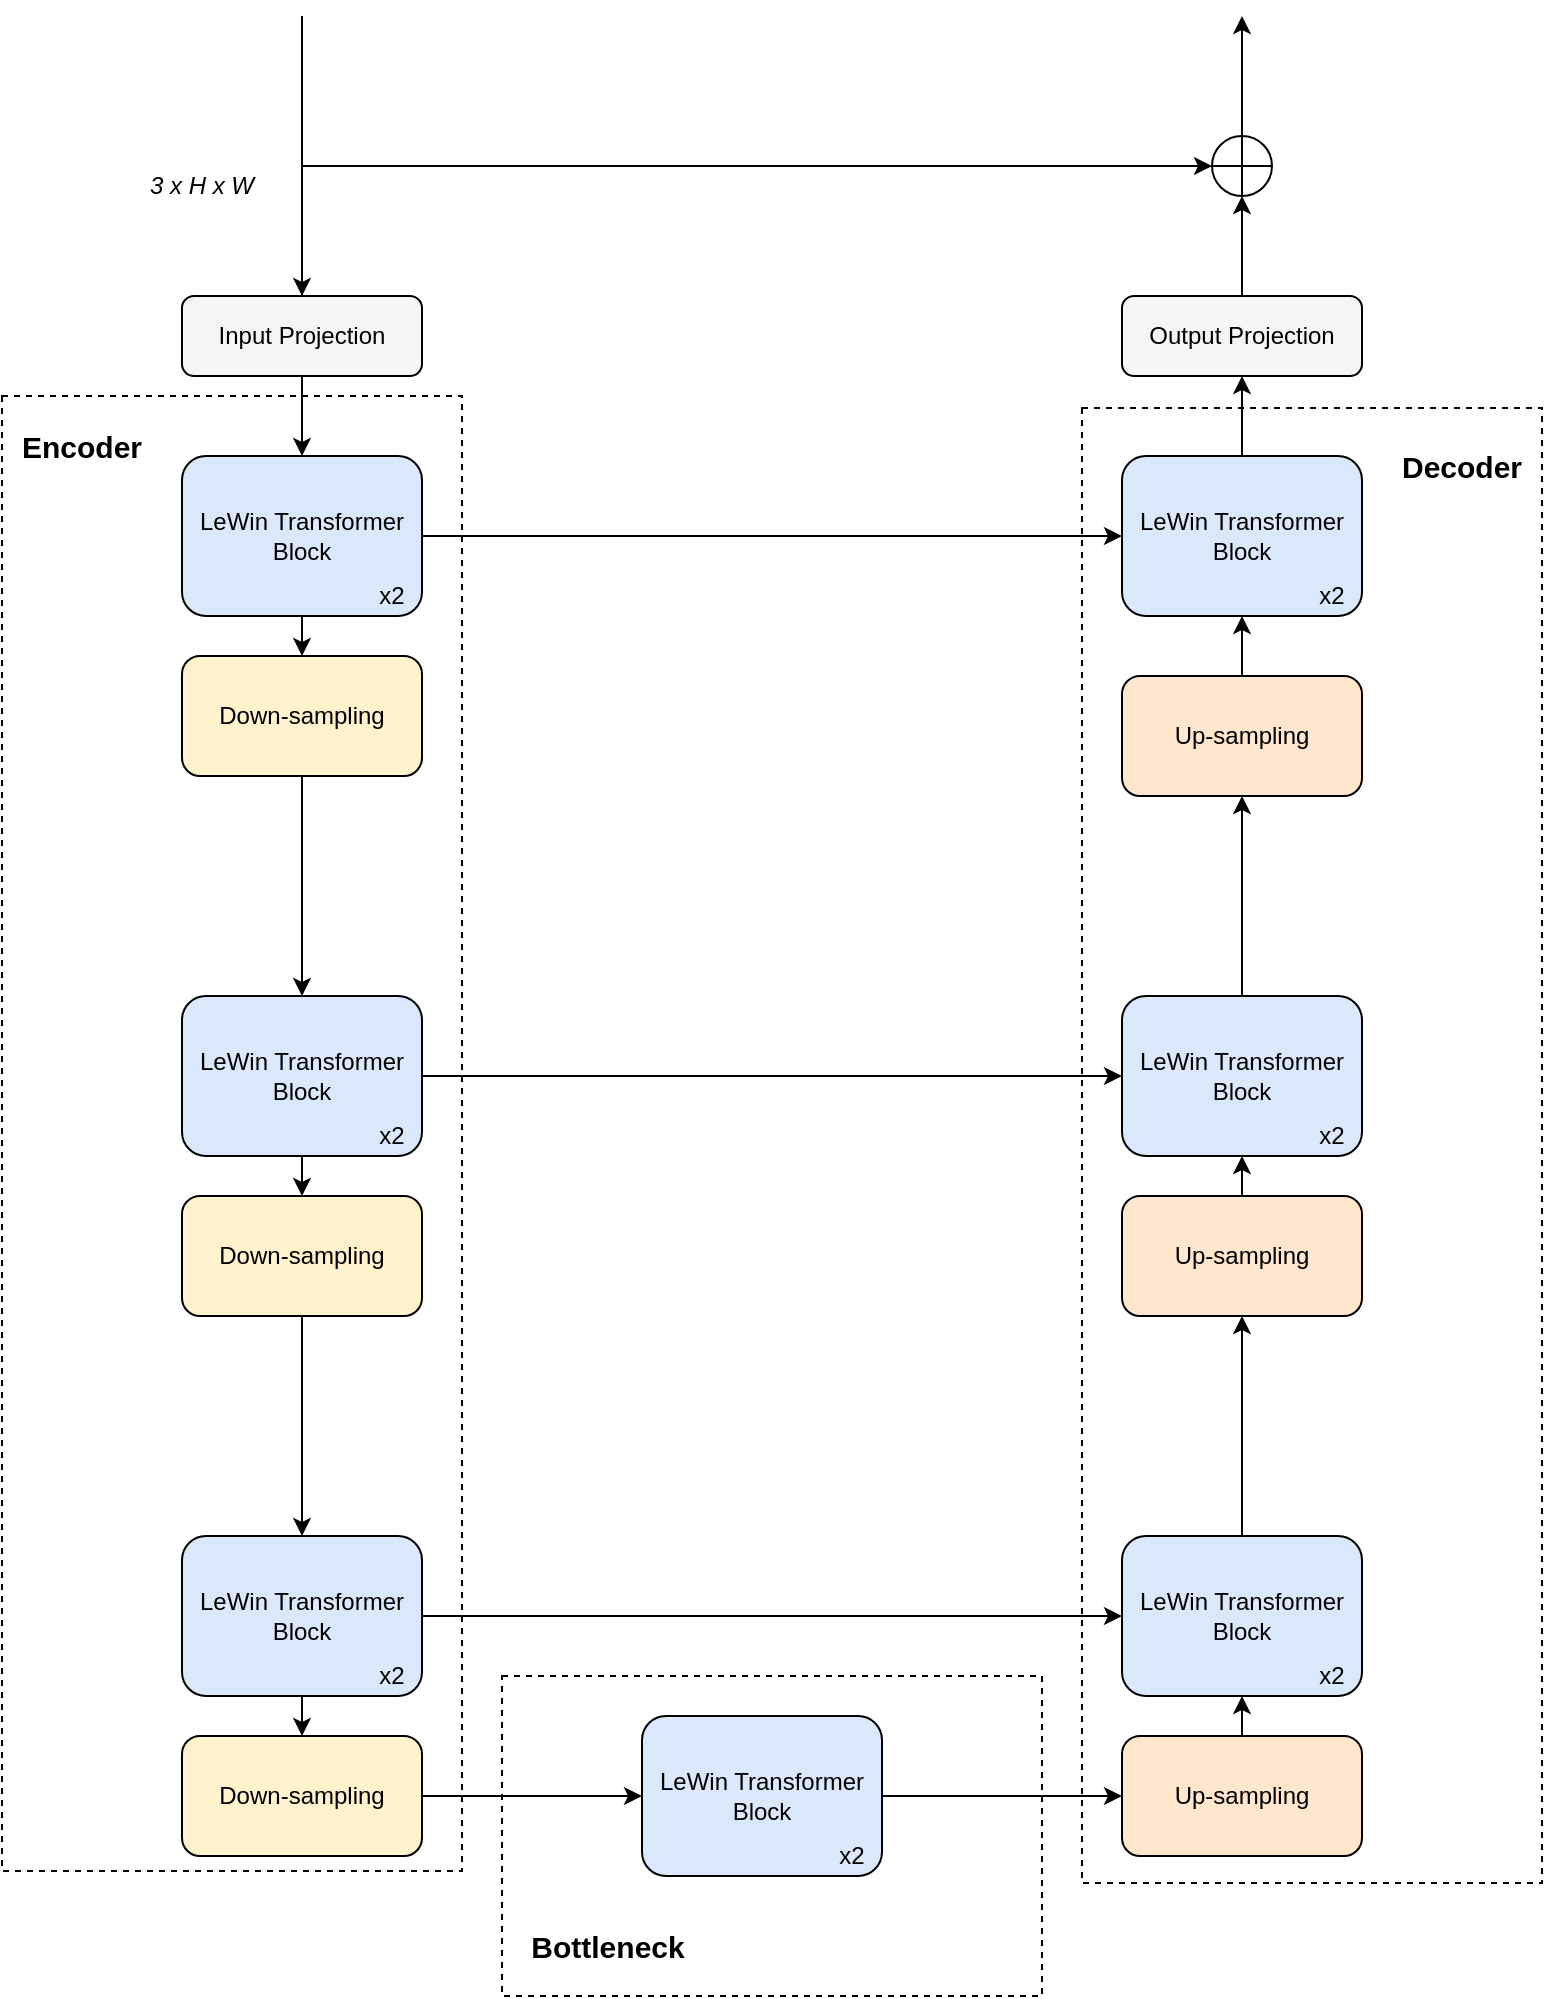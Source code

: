 <mxfile version="15.6.5" type="github">
  <diagram id="IXwqXhgnDkeGvteRUH3C" name="第 1 页">
    <mxGraphModel dx="1221" dy="1813" grid="1" gridSize="10" guides="1" tooltips="1" connect="1" arrows="1" fold="1" page="1" pageScale="1" pageWidth="827" pageHeight="1169" math="0" shadow="0">
      <root>
        <mxCell id="0" />
        <mxCell id="1" parent="0" />
        <mxCell id="MLV8fCWVCvASni8vyX7m-54" value="" style="rounded=0;whiteSpace=wrap;html=1;shadow=0;glass=0;labelBackgroundColor=none;sketch=0;fontColor=default;strokeColor=default;fillColor=none;dashed=1;" vertex="1" parent="1">
          <mxGeometry x="70" y="110" width="230" height="737.5" as="geometry" />
        </mxCell>
        <mxCell id="MLV8fCWVCvASni8vyX7m-61" value="" style="rounded=0;whiteSpace=wrap;html=1;shadow=0;glass=0;labelBackgroundColor=none;sketch=0;fontColor=default;strokeColor=default;fillColor=none;dashed=1;" vertex="1" parent="1">
          <mxGeometry x="320" y="750" width="270" height="160" as="geometry" />
        </mxCell>
        <mxCell id="MLV8fCWVCvASni8vyX7m-59" value="" style="rounded=0;whiteSpace=wrap;html=1;shadow=0;glass=0;labelBackgroundColor=none;sketch=0;fontColor=default;strokeColor=default;fillColor=none;dashed=1;" vertex="1" parent="1">
          <mxGeometry x="610" y="116" width="230" height="737.5" as="geometry" />
        </mxCell>
        <mxCell id="MLV8fCWVCvASni8vyX7m-4" value="" style="edgeStyle=orthogonalEdgeStyle;rounded=0;orthogonalLoop=1;jettySize=auto;html=1;fontColor=default;strokeColor=default;labelBackgroundColor=default;" edge="1" parent="1" source="MLV8fCWVCvASni8vyX7m-1" target="MLV8fCWVCvASni8vyX7m-3">
          <mxGeometry relative="1" as="geometry" />
        </mxCell>
        <mxCell id="MLV8fCWVCvASni8vyX7m-23" style="edgeStyle=orthogonalEdgeStyle;rounded=0;orthogonalLoop=1;jettySize=auto;html=1;exitX=0.5;exitY=0;exitDx=0;exitDy=0;labelBackgroundColor=default;fontColor=#999999;strokeColor=default;startArrow=classic;startFill=1;endArrow=none;endFill=0;" edge="1" parent="1" source="MLV8fCWVCvASni8vyX7m-1">
          <mxGeometry relative="1" as="geometry">
            <mxPoint x="220" y="-80" as="targetPoint" />
            <Array as="points">
              <mxPoint x="220" y="40" />
              <mxPoint x="220" y="40" />
            </Array>
          </mxGeometry>
        </mxCell>
        <mxCell id="MLV8fCWVCvASni8vyX7m-49" style="edgeStyle=orthogonalEdgeStyle;rounded=0;orthogonalLoop=1;jettySize=auto;html=1;exitX=0.5;exitY=0;exitDx=0;exitDy=0;entryX=0;entryY=0.5;entryDx=0;entryDy=0;labelBackgroundColor=default;fontColor=default;startArrow=none;startFill=0;endArrow=classic;endFill=1;strokeColor=default;" edge="1" parent="1" source="MLV8fCWVCvASni8vyX7m-1" target="MLV8fCWVCvASni8vyX7m-47">
          <mxGeometry relative="1" as="geometry" />
        </mxCell>
        <mxCell id="MLV8fCWVCvASni8vyX7m-1" value="Input Projection" style="rounded=1;whiteSpace=wrap;html=1;fillColor=#f5f5f5;strokeColor=default;fontColor=default;shadow=0;glass=0;sketch=0;labelBackgroundColor=none;" vertex="1" parent="1">
          <mxGeometry x="160" y="60" width="120" height="40" as="geometry" />
        </mxCell>
        <mxCell id="MLV8fCWVCvASni8vyX7m-14" style="edgeStyle=orthogonalEdgeStyle;rounded=0;orthogonalLoop=1;jettySize=auto;html=1;exitX=0.5;exitY=1;exitDx=0;exitDy=0;entryX=0.5;entryY=0;entryDx=0;entryDy=0;labelBackgroundColor=default;fontColor=default;strokeColor=default;" edge="1" parent="1" source="MLV8fCWVCvASni8vyX7m-3" target="MLV8fCWVCvASni8vyX7m-13">
          <mxGeometry relative="1" as="geometry" />
        </mxCell>
        <mxCell id="MLV8fCWVCvASni8vyX7m-51" style="edgeStyle=orthogonalEdgeStyle;rounded=0;orthogonalLoop=1;jettySize=auto;html=1;exitX=1;exitY=0.5;exitDx=0;exitDy=0;labelBackgroundColor=default;fontColor=default;startArrow=none;startFill=0;endArrow=classic;endFill=1;strokeColor=default;" edge="1" parent="1" source="MLV8fCWVCvASni8vyX7m-3" target="MLV8fCWVCvASni8vyX7m-34">
          <mxGeometry relative="1" as="geometry" />
        </mxCell>
        <mxCell id="MLV8fCWVCvASni8vyX7m-3" value="LeWin Transformer Block" style="rounded=1;whiteSpace=wrap;html=1;fillColor=#dae8fc;strokeColor=#000000;shadow=0;glass=0;sketch=0;labelBackgroundColor=none;fontColor=default;" vertex="1" parent="1">
          <mxGeometry x="160" y="140" width="120" height="80" as="geometry" />
        </mxCell>
        <mxCell id="MLV8fCWVCvASni8vyX7m-5" value="x2" style="text;html=1;strokeColor=none;fillColor=none;align=center;verticalAlign=middle;whiteSpace=wrap;rounded=0;shadow=0;glass=0;sketch=0;fontColor=default;labelBackgroundColor=none;" vertex="1" parent="1">
          <mxGeometry x="250" y="200" width="30" height="20" as="geometry" />
        </mxCell>
        <mxCell id="MLV8fCWVCvASni8vyX7m-16" style="edgeStyle=orthogonalEdgeStyle;rounded=0;orthogonalLoop=1;jettySize=auto;html=1;exitX=0.5;exitY=1;exitDx=0;exitDy=0;entryX=0.5;entryY=0;entryDx=0;entryDy=0;labelBackgroundColor=default;fontColor=default;strokeColor=default;" edge="1" parent="1" source="MLV8fCWVCvASni8vyX7m-6" target="MLV8fCWVCvASni8vyX7m-15">
          <mxGeometry relative="1" as="geometry" />
        </mxCell>
        <mxCell id="MLV8fCWVCvASni8vyX7m-52" style="edgeStyle=orthogonalEdgeStyle;rounded=0;orthogonalLoop=1;jettySize=auto;html=1;exitX=1;exitY=0.5;exitDx=0;exitDy=0;entryX=0;entryY=0.5;entryDx=0;entryDy=0;labelBackgroundColor=default;fontColor=default;startArrow=none;startFill=0;endArrow=classic;endFill=1;strokeColor=default;" edge="1" parent="1" source="MLV8fCWVCvASni8vyX7m-6" target="MLV8fCWVCvASni8vyX7m-32">
          <mxGeometry relative="1" as="geometry" />
        </mxCell>
        <mxCell id="MLV8fCWVCvASni8vyX7m-6" value="LeWin Transformer Block" style="rounded=1;whiteSpace=wrap;html=1;fillColor=#dae8fc;strokeColor=#000000;shadow=0;glass=0;sketch=0;labelBackgroundColor=none;fontColor=default;" vertex="1" parent="1">
          <mxGeometry x="160" y="410" width="120" height="80" as="geometry" />
        </mxCell>
        <mxCell id="MLV8fCWVCvASni8vyX7m-7" value="x2" style="text;html=1;strokeColor=none;fillColor=none;align=center;verticalAlign=middle;whiteSpace=wrap;rounded=0;shadow=0;glass=0;sketch=0;fontColor=default;labelBackgroundColor=none;" vertex="1" parent="1">
          <mxGeometry x="250" y="470" width="30" height="20" as="geometry" />
        </mxCell>
        <mxCell id="MLV8fCWVCvASni8vyX7m-19" style="edgeStyle=orthogonalEdgeStyle;rounded=0;orthogonalLoop=1;jettySize=auto;html=1;exitX=0.5;exitY=1;exitDx=0;exitDy=0;entryX=0.5;entryY=0;entryDx=0;entryDy=0;labelBackgroundColor=default;fontColor=default;strokeColor=default;" edge="1" parent="1" source="MLV8fCWVCvASni8vyX7m-10" target="MLV8fCWVCvASni8vyX7m-18">
          <mxGeometry relative="1" as="geometry" />
        </mxCell>
        <mxCell id="MLV8fCWVCvASni8vyX7m-53" style="edgeStyle=orthogonalEdgeStyle;rounded=0;orthogonalLoop=1;jettySize=auto;html=1;exitX=1;exitY=0.5;exitDx=0;exitDy=0;entryX=0;entryY=0.5;entryDx=0;entryDy=0;labelBackgroundColor=default;fontColor=default;startArrow=none;startFill=0;endArrow=classic;endFill=1;strokeColor=default;" edge="1" parent="1" source="MLV8fCWVCvASni8vyX7m-10" target="MLV8fCWVCvASni8vyX7m-30">
          <mxGeometry relative="1" as="geometry" />
        </mxCell>
        <mxCell id="MLV8fCWVCvASni8vyX7m-10" value="LeWin Transformer Block" style="rounded=1;whiteSpace=wrap;html=1;fillColor=#dae8fc;strokeColor=default;shadow=0;glass=0;sketch=0;labelBackgroundColor=none;fontColor=default;" vertex="1" parent="1">
          <mxGeometry x="160" y="680" width="120" height="80" as="geometry" />
        </mxCell>
        <mxCell id="MLV8fCWVCvASni8vyX7m-11" value="x2" style="text;html=1;strokeColor=none;fillColor=none;align=center;verticalAlign=middle;whiteSpace=wrap;rounded=0;shadow=0;glass=0;sketch=0;fontColor=default;labelBackgroundColor=none;" vertex="1" parent="1">
          <mxGeometry x="250" y="740" width="30" height="20" as="geometry" />
        </mxCell>
        <mxCell id="MLV8fCWVCvASni8vyX7m-21" style="edgeStyle=orthogonalEdgeStyle;rounded=0;orthogonalLoop=1;jettySize=auto;html=1;exitX=0.5;exitY=1;exitDx=0;exitDy=0;labelBackgroundColor=default;fontColor=default;strokeColor=default;" edge="1" parent="1" source="MLV8fCWVCvASni8vyX7m-13" target="MLV8fCWVCvASni8vyX7m-6">
          <mxGeometry relative="1" as="geometry" />
        </mxCell>
        <mxCell id="MLV8fCWVCvASni8vyX7m-13" value="Down-sampling" style="rounded=1;whiteSpace=wrap;html=1;shadow=0;glass=0;labelBackgroundColor=none;sketch=0;strokeColor=#000000;fillColor=#fff2cc;fontColor=default;" vertex="1" parent="1">
          <mxGeometry x="160" y="240" width="120" height="60" as="geometry" />
        </mxCell>
        <mxCell id="MLV8fCWVCvASni8vyX7m-20" style="edgeStyle=orthogonalEdgeStyle;rounded=0;orthogonalLoop=1;jettySize=auto;html=1;exitX=0.5;exitY=1;exitDx=0;exitDy=0;labelBackgroundColor=default;fontColor=default;strokeColor=default;" edge="1" parent="1" source="MLV8fCWVCvASni8vyX7m-15" target="MLV8fCWVCvASni8vyX7m-10">
          <mxGeometry relative="1" as="geometry" />
        </mxCell>
        <mxCell id="MLV8fCWVCvASni8vyX7m-15" value="Down-sampling" style="rounded=1;whiteSpace=wrap;html=1;shadow=0;glass=0;labelBackgroundColor=none;sketch=0;strokeColor=#000000;fillColor=#fff2cc;fontColor=default;" vertex="1" parent="1">
          <mxGeometry x="160" y="510" width="120" height="60" as="geometry" />
        </mxCell>
        <mxCell id="MLV8fCWVCvASni8vyX7m-27" style="edgeStyle=orthogonalEdgeStyle;rounded=0;orthogonalLoop=1;jettySize=auto;html=1;exitX=1;exitY=0.5;exitDx=0;exitDy=0;labelBackgroundColor=default;fontColor=default;startArrow=none;startFill=0;endArrow=classic;endFill=1;strokeColor=default;" edge="1" parent="1" source="MLV8fCWVCvASni8vyX7m-18" target="MLV8fCWVCvASni8vyX7m-25">
          <mxGeometry relative="1" as="geometry" />
        </mxCell>
        <mxCell id="MLV8fCWVCvASni8vyX7m-18" value="Down-sampling" style="rounded=1;whiteSpace=wrap;html=1;shadow=0;glass=0;labelBackgroundColor=none;sketch=0;strokeColor=#000000;fillColor=#fff2cc;fontColor=default;" vertex="1" parent="1">
          <mxGeometry x="160" y="780" width="120" height="60" as="geometry" />
        </mxCell>
        <mxCell id="MLV8fCWVCvASni8vyX7m-22" value="&lt;i&gt;&lt;font&gt;3 x H x W&lt;/font&gt;&lt;/i&gt;" style="text;html=1;strokeColor=none;fillColor=none;align=center;verticalAlign=middle;whiteSpace=wrap;rounded=0;shadow=0;glass=0;labelBackgroundColor=none;sketch=0;fontColor=default;" vertex="1" parent="1">
          <mxGeometry x="140" y="-10" width="60" height="30" as="geometry" />
        </mxCell>
        <mxCell id="MLV8fCWVCvASni8vyX7m-29" style="edgeStyle=orthogonalEdgeStyle;rounded=0;orthogonalLoop=1;jettySize=auto;html=1;exitX=1;exitY=0.5;exitDx=0;exitDy=0;labelBackgroundColor=default;fontColor=default;startArrow=none;startFill=0;endArrow=classic;endFill=1;strokeColor=default;" edge="1" parent="1" source="MLV8fCWVCvASni8vyX7m-25" target="MLV8fCWVCvASni8vyX7m-28">
          <mxGeometry relative="1" as="geometry" />
        </mxCell>
        <mxCell id="MLV8fCWVCvASni8vyX7m-25" value="LeWin Transformer Block" style="rounded=1;whiteSpace=wrap;html=1;fillColor=#dae8fc;strokeColor=default;shadow=0;glass=0;sketch=0;labelBackgroundColor=none;fontColor=default;" vertex="1" parent="1">
          <mxGeometry x="390" y="770" width="120" height="80" as="geometry" />
        </mxCell>
        <mxCell id="MLV8fCWVCvASni8vyX7m-26" value="x2" style="text;html=1;strokeColor=none;fillColor=none;align=center;verticalAlign=middle;whiteSpace=wrap;rounded=0;shadow=0;glass=0;sketch=0;fontColor=default;labelBackgroundColor=none;" vertex="1" parent="1">
          <mxGeometry x="480" y="830" width="30" height="20" as="geometry" />
        </mxCell>
        <mxCell id="MLV8fCWVCvASni8vyX7m-37" style="edgeStyle=orthogonalEdgeStyle;rounded=0;orthogonalLoop=1;jettySize=auto;html=1;exitX=0.5;exitY=0;exitDx=0;exitDy=0;entryX=0.5;entryY=1;entryDx=0;entryDy=0;labelBackgroundColor=default;fontColor=default;startArrow=none;startFill=0;endArrow=classic;endFill=1;strokeColor=default;" edge="1" parent="1" source="MLV8fCWVCvASni8vyX7m-28" target="MLV8fCWVCvASni8vyX7m-30">
          <mxGeometry relative="1" as="geometry" />
        </mxCell>
        <mxCell id="MLV8fCWVCvASni8vyX7m-28" value="Up-sampling" style="rounded=1;whiteSpace=wrap;html=1;shadow=0;glass=0;labelBackgroundColor=none;sketch=0;strokeColor=#000000;fillColor=#ffe6cc;fontColor=default;" vertex="1" parent="1">
          <mxGeometry x="630" y="780" width="120" height="60" as="geometry" />
        </mxCell>
        <mxCell id="MLV8fCWVCvASni8vyX7m-39" style="edgeStyle=orthogonalEdgeStyle;rounded=0;orthogonalLoop=1;jettySize=auto;html=1;exitX=0.5;exitY=0;exitDx=0;exitDy=0;labelBackgroundColor=default;fontColor=default;startArrow=none;startFill=0;endArrow=classic;endFill=1;strokeColor=default;" edge="1" parent="1" source="MLV8fCWVCvASni8vyX7m-30" target="MLV8fCWVCvASni8vyX7m-38">
          <mxGeometry relative="1" as="geometry" />
        </mxCell>
        <mxCell id="MLV8fCWVCvASni8vyX7m-30" value="LeWin Transformer Block" style="rounded=1;whiteSpace=wrap;html=1;fillColor=#dae8fc;strokeColor=default;shadow=0;glass=0;sketch=0;labelBackgroundColor=none;fontColor=default;" vertex="1" parent="1">
          <mxGeometry x="630" y="680" width="120" height="80" as="geometry" />
        </mxCell>
        <mxCell id="MLV8fCWVCvASni8vyX7m-31" value="x2" style="text;html=1;strokeColor=none;fillColor=none;align=center;verticalAlign=middle;whiteSpace=wrap;rounded=0;shadow=0;glass=0;sketch=0;fontColor=default;labelBackgroundColor=none;" vertex="1" parent="1">
          <mxGeometry x="720" y="740" width="30" height="20" as="geometry" />
        </mxCell>
        <mxCell id="MLV8fCWVCvASni8vyX7m-43" style="edgeStyle=orthogonalEdgeStyle;rounded=0;orthogonalLoop=1;jettySize=auto;html=1;exitX=0.5;exitY=0;exitDx=0;exitDy=0;entryX=0.5;entryY=1;entryDx=0;entryDy=0;labelBackgroundColor=default;fontColor=default;startArrow=none;startFill=0;endArrow=classic;endFill=1;strokeColor=default;" edge="1" parent="1" source="MLV8fCWVCvASni8vyX7m-32" target="MLV8fCWVCvASni8vyX7m-41">
          <mxGeometry relative="1" as="geometry" />
        </mxCell>
        <mxCell id="MLV8fCWVCvASni8vyX7m-32" value="LeWin Transformer Block" style="rounded=1;whiteSpace=wrap;html=1;fillColor=#dae8fc;strokeColor=default;shadow=0;glass=0;sketch=0;labelBackgroundColor=none;fontColor=default;" vertex="1" parent="1">
          <mxGeometry x="630" y="410" width="120" height="80" as="geometry" />
        </mxCell>
        <mxCell id="MLV8fCWVCvASni8vyX7m-33" value="x2" style="text;html=1;strokeColor=none;fillColor=none;align=center;verticalAlign=middle;whiteSpace=wrap;rounded=0;shadow=0;glass=0;sketch=0;fontColor=default;labelBackgroundColor=none;" vertex="1" parent="1">
          <mxGeometry x="720" y="470" width="30" height="20" as="geometry" />
        </mxCell>
        <mxCell id="MLV8fCWVCvASni8vyX7m-44" style="edgeStyle=orthogonalEdgeStyle;rounded=0;orthogonalLoop=1;jettySize=auto;html=1;exitX=0.5;exitY=0;exitDx=0;exitDy=0;entryX=0.5;entryY=1;entryDx=0;entryDy=0;labelBackgroundColor=default;fontColor=default;startArrow=none;startFill=0;endArrow=classic;endFill=1;strokeColor=default;" edge="1" parent="1" source="MLV8fCWVCvASni8vyX7m-34" target="MLV8fCWVCvASni8vyX7m-36">
          <mxGeometry relative="1" as="geometry" />
        </mxCell>
        <mxCell id="MLV8fCWVCvASni8vyX7m-34" value="LeWin Transformer Block" style="rounded=1;whiteSpace=wrap;html=1;fillColor=#dae8fc;strokeColor=default;shadow=0;glass=0;sketch=0;labelBackgroundColor=none;fontColor=default;" vertex="1" parent="1">
          <mxGeometry x="630" y="140" width="120" height="80" as="geometry" />
        </mxCell>
        <mxCell id="MLV8fCWVCvASni8vyX7m-35" value="x2" style="text;html=1;strokeColor=none;fillColor=none;align=center;verticalAlign=middle;whiteSpace=wrap;rounded=0;shadow=0;glass=0;sketch=0;fontColor=default;labelBackgroundColor=none;" vertex="1" parent="1">
          <mxGeometry x="720" y="200" width="30" height="20" as="geometry" />
        </mxCell>
        <mxCell id="MLV8fCWVCvASni8vyX7m-48" style="edgeStyle=orthogonalEdgeStyle;rounded=0;orthogonalLoop=1;jettySize=auto;html=1;exitX=0.5;exitY=0;exitDx=0;exitDy=0;entryX=0.5;entryY=1;entryDx=0;entryDy=0;labelBackgroundColor=default;fontColor=default;startArrow=none;startFill=0;endArrow=classic;endFill=1;strokeColor=default;" edge="1" parent="1" source="MLV8fCWVCvASni8vyX7m-36" target="MLV8fCWVCvASni8vyX7m-47">
          <mxGeometry relative="1" as="geometry" />
        </mxCell>
        <mxCell id="MLV8fCWVCvASni8vyX7m-36" value="Output Projection" style="rounded=1;whiteSpace=wrap;html=1;fillColor=#f5f5f5;strokeColor=default;fontColor=default;shadow=0;glass=0;sketch=0;labelBackgroundColor=none;" vertex="1" parent="1">
          <mxGeometry x="630" y="60" width="120" height="40" as="geometry" />
        </mxCell>
        <mxCell id="MLV8fCWVCvASni8vyX7m-40" style="edgeStyle=orthogonalEdgeStyle;rounded=0;orthogonalLoop=1;jettySize=auto;html=1;exitX=0.5;exitY=0;exitDx=0;exitDy=0;entryX=0.5;entryY=1;entryDx=0;entryDy=0;labelBackgroundColor=default;fontColor=default;startArrow=none;startFill=0;endArrow=classic;endFill=1;strokeColor=default;" edge="1" parent="1" source="MLV8fCWVCvASni8vyX7m-38" target="MLV8fCWVCvASni8vyX7m-32">
          <mxGeometry relative="1" as="geometry" />
        </mxCell>
        <mxCell id="MLV8fCWVCvASni8vyX7m-38" value="Up-sampling" style="rounded=1;whiteSpace=wrap;html=1;shadow=0;glass=0;labelBackgroundColor=none;sketch=0;strokeColor=#000000;fillColor=#ffe6cc;fontColor=default;" vertex="1" parent="1">
          <mxGeometry x="630" y="510" width="120" height="60" as="geometry" />
        </mxCell>
        <mxCell id="MLV8fCWVCvASni8vyX7m-42" style="edgeStyle=orthogonalEdgeStyle;rounded=0;orthogonalLoop=1;jettySize=auto;html=1;exitX=0.5;exitY=0;exitDx=0;exitDy=0;entryX=0.5;entryY=1;entryDx=0;entryDy=0;labelBackgroundColor=default;fontColor=default;startArrow=none;startFill=0;endArrow=classic;endFill=1;strokeColor=default;" edge="1" parent="1" source="MLV8fCWVCvASni8vyX7m-41" target="MLV8fCWVCvASni8vyX7m-34">
          <mxGeometry relative="1" as="geometry" />
        </mxCell>
        <mxCell id="MLV8fCWVCvASni8vyX7m-41" value="Up-sampling" style="rounded=1;whiteSpace=wrap;html=1;shadow=0;glass=0;labelBackgroundColor=none;sketch=0;strokeColor=#000000;fillColor=#ffe6cc;fontColor=default;" vertex="1" parent="1">
          <mxGeometry x="630" y="250" width="120" height="60" as="geometry" />
        </mxCell>
        <mxCell id="MLV8fCWVCvASni8vyX7m-50" style="edgeStyle=orthogonalEdgeStyle;rounded=0;orthogonalLoop=1;jettySize=auto;html=1;exitX=0.5;exitY=0;exitDx=0;exitDy=0;labelBackgroundColor=default;fontColor=default;startArrow=none;startFill=0;endArrow=classic;endFill=1;strokeColor=default;" edge="1" parent="1" source="MLV8fCWVCvASni8vyX7m-47">
          <mxGeometry relative="1" as="geometry">
            <mxPoint x="690" y="-80" as="targetPoint" />
          </mxGeometry>
        </mxCell>
        <mxCell id="MLV8fCWVCvASni8vyX7m-47" value="" style="shape=orEllipse;perimeter=ellipsePerimeter;whiteSpace=wrap;html=1;backgroundOutline=1;rounded=1;shadow=0;glass=0;labelBackgroundColor=none;sketch=0;fontColor=default;strokeColor=default;fillColor=default;" vertex="1" parent="1">
          <mxGeometry x="675" y="-20" width="30" height="30" as="geometry" />
        </mxCell>
        <mxCell id="MLV8fCWVCvASni8vyX7m-57" value="&lt;b&gt;&lt;font style=&quot;font-size: 15px&quot;&gt;Encoder&lt;/font&gt;&lt;/b&gt;" style="text;html=1;strokeColor=none;fillColor=none;align=center;verticalAlign=middle;whiteSpace=wrap;rounded=0;shadow=0;glass=0;dashed=1;labelBackgroundColor=none;sketch=0;fontColor=default;" vertex="1" parent="1">
          <mxGeometry x="70" y="110" width="80" height="50" as="geometry" />
        </mxCell>
        <mxCell id="MLV8fCWVCvASni8vyX7m-60" value="&lt;b&gt;&lt;font style=&quot;font-size: 15px&quot;&gt;Decoder&lt;/font&gt;&lt;/b&gt;" style="text;html=1;strokeColor=none;fillColor=none;align=center;verticalAlign=middle;whiteSpace=wrap;rounded=0;shadow=0;glass=0;dashed=1;labelBackgroundColor=none;sketch=0;fontColor=default;" vertex="1" parent="1">
          <mxGeometry x="760" y="120" width="80" height="50" as="geometry" />
        </mxCell>
        <mxCell id="MLV8fCWVCvASni8vyX7m-62" value="&lt;span style=&quot;font-size: 15px&quot;&gt;&lt;b&gt;Bottleneck&lt;/b&gt;&lt;/span&gt;" style="text;html=1;strokeColor=none;fillColor=none;align=center;verticalAlign=middle;whiteSpace=wrap;rounded=0;shadow=0;glass=0;dashed=1;labelBackgroundColor=none;sketch=0;fontColor=default;" vertex="1" parent="1">
          <mxGeometry x="333" y="860" width="80" height="50" as="geometry" />
        </mxCell>
      </root>
    </mxGraphModel>
  </diagram>
</mxfile>

